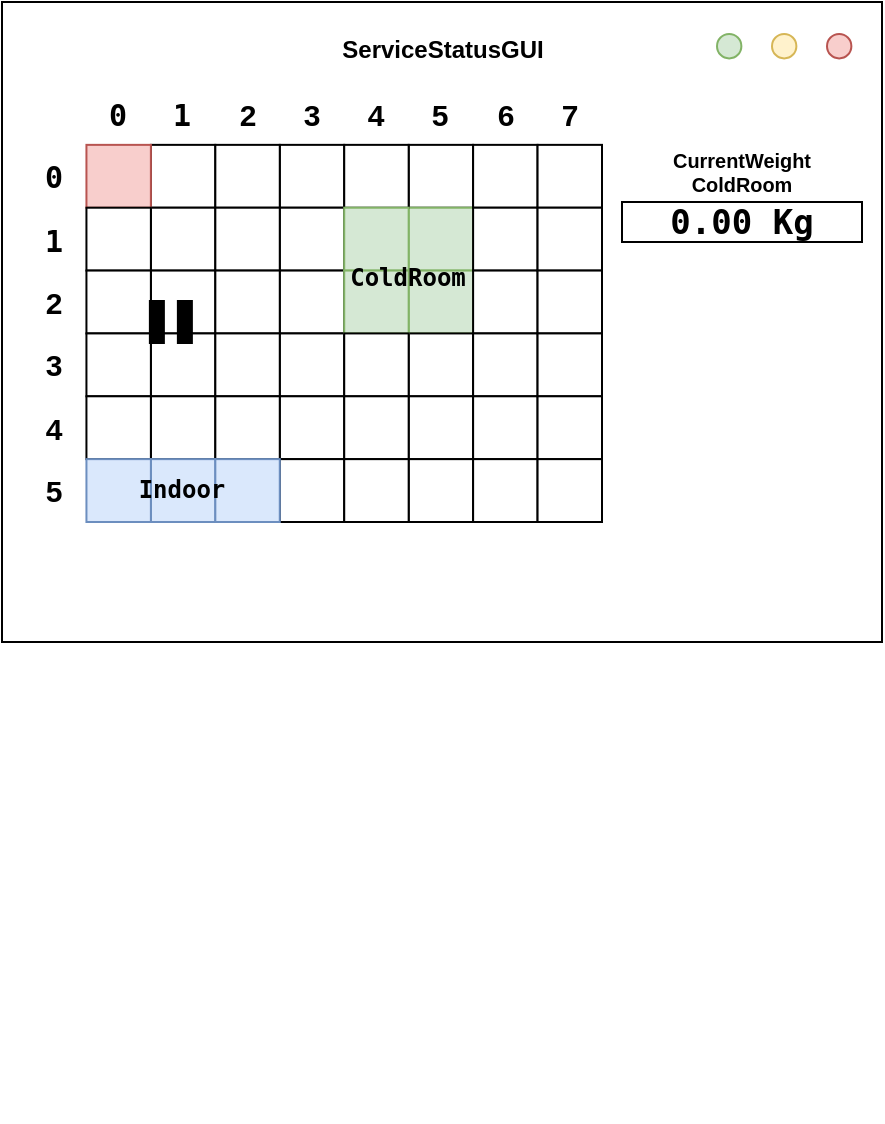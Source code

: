 <mxfile version="21.6.6" type="github">
  <diagram name="Page-1" id="6XQmfT3XDYgB7ZzmuBG9">
    <mxGraphModel dx="474" dy="733" grid="1" gridSize="10" guides="1" tooltips="1" connect="1" arrows="1" fold="1" page="1" pageScale="1" pageWidth="850" pageHeight="1100" math="0" shadow="0">
      <root>
        <mxCell id="0" />
        <mxCell id="1" parent="0" />
        <mxCell id="HQMvKsNXnOWG5N8dZky3-1" value="" style="group" vertex="1" connectable="0" parent="1">
          <mxGeometry x="40" y="290" width="440" height="560" as="geometry" />
        </mxCell>
        <mxCell id="HQMvKsNXnOWG5N8dZky3-2" value="" style="rounded=0;whiteSpace=wrap;html=1;" vertex="1" parent="HQMvKsNXnOWG5N8dZky3-1">
          <mxGeometry width="440" height="320" as="geometry" />
        </mxCell>
        <mxCell id="HQMvKsNXnOWG5N8dZky3-3" value="&lt;h4&gt;ServiceStatusGUI&lt;/h4&gt;" style="text;html=1;strokeColor=none;fillColor=none;align=center;verticalAlign=middle;whiteSpace=wrap;rounded=0;" vertex="1" parent="HQMvKsNXnOWG5N8dZky3-1">
          <mxGeometry x="178.75" width="82.5" height="48" as="geometry" />
        </mxCell>
        <mxCell id="HQMvKsNXnOWG5N8dZky3-4" value="" style="ellipse;whiteSpace=wrap;html=1;aspect=fixed;fillColor=#f8cecc;strokeColor=#b85450;" vertex="1" parent="HQMvKsNXnOWG5N8dZky3-1">
          <mxGeometry x="412.5" y="16" width="12.188" height="12.188" as="geometry" />
        </mxCell>
        <mxCell id="HQMvKsNXnOWG5N8dZky3-5" value="" style="ellipse;whiteSpace=wrap;html=1;aspect=fixed;fillColor=#fff2cc;strokeColor=#d6b656;" vertex="1" parent="HQMvKsNXnOWG5N8dZky3-1">
          <mxGeometry x="385" y="16" width="12.188" height="12.188" as="geometry" />
        </mxCell>
        <mxCell id="HQMvKsNXnOWG5N8dZky3-6" value="" style="ellipse;whiteSpace=wrap;html=1;aspect=fixed;fillColor=#d5e8d4;strokeColor=#82b366;" vertex="1" parent="HQMvKsNXnOWG5N8dZky3-1">
          <mxGeometry x="357.5" y="16" width="12.188" height="12.188" as="geometry" />
        </mxCell>
        <mxCell id="HQMvKsNXnOWG5N8dZky3-73" value="" style="group" vertex="1" connectable="0" parent="HQMvKsNXnOWG5N8dZky3-1">
          <mxGeometry x="10" y="40" width="420" height="520" as="geometry" />
        </mxCell>
        <mxCell id="HQMvKsNXnOWG5N8dZky3-74" value="" style="rounded=0;whiteSpace=wrap;html=1;container=0;" vertex="1" parent="HQMvKsNXnOWG5N8dZky3-73">
          <mxGeometry x="193.333" y="31.429" width="32.222" height="31.429" as="geometry" />
        </mxCell>
        <mxCell id="HQMvKsNXnOWG5N8dZky3-75" value="" style="rounded=0;whiteSpace=wrap;html=1;container=0;fillColor=#d5e8d4;strokeColor=#82b366;" vertex="1" parent="HQMvKsNXnOWG5N8dZky3-73">
          <mxGeometry x="193.333" y="62.857" width="32.222" height="31.429" as="geometry" />
        </mxCell>
        <mxCell id="HQMvKsNXnOWG5N8dZky3-76" value="" style="rounded=0;whiteSpace=wrap;html=1;container=0;fillColor=#d5e8d4;strokeColor=#82b366;" vertex="1" parent="HQMvKsNXnOWG5N8dZky3-73">
          <mxGeometry x="193.333" y="94.286" width="32.222" height="31.429" as="geometry" />
        </mxCell>
        <mxCell id="HQMvKsNXnOWG5N8dZky3-77" value="" style="rounded=0;whiteSpace=wrap;html=1;container=0;" vertex="1" parent="HQMvKsNXnOWG5N8dZky3-73">
          <mxGeometry x="193.333" y="125.714" width="32.222" height="31.429" as="geometry" />
        </mxCell>
        <mxCell id="HQMvKsNXnOWG5N8dZky3-78" value="" style="rounded=0;whiteSpace=wrap;html=1;container=0;" vertex="1" parent="HQMvKsNXnOWG5N8dZky3-73">
          <mxGeometry x="193.333" y="157.143" width="32.222" height="31.429" as="geometry" />
        </mxCell>
        <mxCell id="HQMvKsNXnOWG5N8dZky3-79" value="" style="rounded=0;whiteSpace=wrap;html=1;container=0;" vertex="1" parent="HQMvKsNXnOWG5N8dZky3-73">
          <mxGeometry x="225.556" y="31.429" width="32.222" height="31.429" as="geometry" />
        </mxCell>
        <mxCell id="HQMvKsNXnOWG5N8dZky3-80" value="" style="rounded=0;whiteSpace=wrap;html=1;container=0;" vertex="1" parent="HQMvKsNXnOWG5N8dZky3-73">
          <mxGeometry x="225.556" y="62.857" width="32.222" height="31.429" as="geometry" />
        </mxCell>
        <mxCell id="HQMvKsNXnOWG5N8dZky3-81" value="" style="rounded=0;whiteSpace=wrap;html=1;container=0;" vertex="1" parent="HQMvKsNXnOWG5N8dZky3-73">
          <mxGeometry x="225.556" y="94.286" width="32.222" height="31.429" as="geometry" />
        </mxCell>
        <mxCell id="HQMvKsNXnOWG5N8dZky3-82" value="" style="rounded=0;whiteSpace=wrap;html=1;container=0;" vertex="1" parent="HQMvKsNXnOWG5N8dZky3-73">
          <mxGeometry x="225.556" y="125.714" width="32.222" height="31.429" as="geometry" />
        </mxCell>
        <mxCell id="HQMvKsNXnOWG5N8dZky3-83" value="" style="rounded=0;whiteSpace=wrap;html=1;container=0;" vertex="1" parent="HQMvKsNXnOWG5N8dZky3-73">
          <mxGeometry x="225.556" y="157.143" width="32.222" height="31.429" as="geometry" />
        </mxCell>
        <mxCell id="HQMvKsNXnOWG5N8dZky3-84" value="" style="rounded=0;whiteSpace=wrap;html=1;container=0;" vertex="1" parent="HQMvKsNXnOWG5N8dZky3-73">
          <mxGeometry x="128.889" y="31.429" width="32.222" height="31.429" as="geometry" />
        </mxCell>
        <mxCell id="HQMvKsNXnOWG5N8dZky3-85" value="" style="rounded=0;whiteSpace=wrap;html=1;container=0;" vertex="1" parent="HQMvKsNXnOWG5N8dZky3-73">
          <mxGeometry x="128.889" y="62.857" width="32.222" height="31.429" as="geometry" />
        </mxCell>
        <mxCell id="HQMvKsNXnOWG5N8dZky3-86" value="" style="rounded=0;whiteSpace=wrap;html=1;container=0;" vertex="1" parent="HQMvKsNXnOWG5N8dZky3-73">
          <mxGeometry x="128.889" y="94.286" width="32.222" height="31.429" as="geometry" />
        </mxCell>
        <mxCell id="HQMvKsNXnOWG5N8dZky3-87" value="" style="rounded=0;whiteSpace=wrap;html=1;container=0;" vertex="1" parent="HQMvKsNXnOWG5N8dZky3-73">
          <mxGeometry x="128.889" y="125.714" width="32.222" height="31.429" as="geometry" />
        </mxCell>
        <mxCell id="HQMvKsNXnOWG5N8dZky3-88" value="" style="rounded=0;whiteSpace=wrap;html=1;container=0;" vertex="1" parent="HQMvKsNXnOWG5N8dZky3-73">
          <mxGeometry x="128.889" y="157.143" width="32.222" height="31.429" as="geometry" />
        </mxCell>
        <mxCell id="HQMvKsNXnOWG5N8dZky3-89" value="" style="rounded=0;whiteSpace=wrap;html=1;container=0;" vertex="1" parent="HQMvKsNXnOWG5N8dZky3-73">
          <mxGeometry x="161.111" y="31.429" width="32.222" height="31.429" as="geometry" />
        </mxCell>
        <mxCell id="HQMvKsNXnOWG5N8dZky3-90" value="" style="rounded=0;whiteSpace=wrap;html=1;container=0;fillColor=#d5e8d4;strokeColor=#82b366;" vertex="1" parent="HQMvKsNXnOWG5N8dZky3-73">
          <mxGeometry x="161.111" y="62.857" width="32.222" height="31.429" as="geometry" />
        </mxCell>
        <mxCell id="HQMvKsNXnOWG5N8dZky3-91" value="" style="rounded=0;whiteSpace=wrap;html=1;container=0;fillColor=#d5e8d4;strokeColor=#82b366;" vertex="1" parent="HQMvKsNXnOWG5N8dZky3-73">
          <mxGeometry x="161.111" y="94.286" width="32.222" height="31.429" as="geometry" />
        </mxCell>
        <mxCell id="HQMvKsNXnOWG5N8dZky3-92" value="" style="rounded=0;whiteSpace=wrap;html=1;container=0;" vertex="1" parent="HQMvKsNXnOWG5N8dZky3-73">
          <mxGeometry x="161.111" y="125.714" width="32.222" height="31.429" as="geometry" />
        </mxCell>
        <mxCell id="HQMvKsNXnOWG5N8dZky3-93" value="" style="rounded=0;whiteSpace=wrap;html=1;container=0;" vertex="1" parent="HQMvKsNXnOWG5N8dZky3-73">
          <mxGeometry x="161.111" y="157.143" width="32.222" height="31.429" as="geometry" />
        </mxCell>
        <mxCell id="HQMvKsNXnOWG5N8dZky3-94" value="" style="rounded=0;whiteSpace=wrap;html=1;container=0;" vertex="1" parent="HQMvKsNXnOWG5N8dZky3-73">
          <mxGeometry x="64.444" y="31.429" width="32.222" height="31.429" as="geometry" />
        </mxCell>
        <mxCell id="HQMvKsNXnOWG5N8dZky3-95" value="" style="rounded=0;whiteSpace=wrap;html=1;container=0;" vertex="1" parent="HQMvKsNXnOWG5N8dZky3-73">
          <mxGeometry x="64.444" y="62.857" width="32.222" height="31.429" as="geometry" />
        </mxCell>
        <mxCell id="HQMvKsNXnOWG5N8dZky3-96" value="" style="rounded=0;whiteSpace=wrap;html=1;container=0;" vertex="1" parent="HQMvKsNXnOWG5N8dZky3-73">
          <mxGeometry x="64.444" y="94.286" width="32.222" height="31.429" as="geometry" />
        </mxCell>
        <mxCell id="HQMvKsNXnOWG5N8dZky3-97" value="" style="rounded=0;whiteSpace=wrap;html=1;container=0;" vertex="1" parent="HQMvKsNXnOWG5N8dZky3-73">
          <mxGeometry x="64.444" y="125.714" width="32.222" height="31.429" as="geometry" />
        </mxCell>
        <mxCell id="HQMvKsNXnOWG5N8dZky3-98" value="" style="rounded=0;whiteSpace=wrap;html=1;container=0;" vertex="1" parent="HQMvKsNXnOWG5N8dZky3-73">
          <mxGeometry x="64.444" y="157.143" width="32.222" height="31.429" as="geometry" />
        </mxCell>
        <mxCell id="HQMvKsNXnOWG5N8dZky3-99" value="" style="rounded=0;whiteSpace=wrap;html=1;container=0;" vertex="1" parent="HQMvKsNXnOWG5N8dZky3-73">
          <mxGeometry x="96.667" y="31.429" width="32.222" height="31.429" as="geometry" />
        </mxCell>
        <mxCell id="HQMvKsNXnOWG5N8dZky3-100" value="" style="rounded=0;whiteSpace=wrap;html=1;container=0;" vertex="1" parent="HQMvKsNXnOWG5N8dZky3-73">
          <mxGeometry x="96.667" y="62.857" width="32.222" height="31.429" as="geometry" />
        </mxCell>
        <mxCell id="HQMvKsNXnOWG5N8dZky3-101" value="" style="rounded=0;whiteSpace=wrap;html=1;container=0;" vertex="1" parent="HQMvKsNXnOWG5N8dZky3-73">
          <mxGeometry x="96.667" y="94.286" width="32.222" height="31.429" as="geometry" />
        </mxCell>
        <mxCell id="HQMvKsNXnOWG5N8dZky3-102" value="" style="rounded=0;whiteSpace=wrap;html=1;container=0;" vertex="1" parent="HQMvKsNXnOWG5N8dZky3-73">
          <mxGeometry x="96.667" y="125.714" width="32.222" height="31.429" as="geometry" />
        </mxCell>
        <mxCell id="HQMvKsNXnOWG5N8dZky3-103" value="" style="rounded=0;whiteSpace=wrap;html=1;container=0;" vertex="1" parent="HQMvKsNXnOWG5N8dZky3-73">
          <mxGeometry x="96.667" y="157.143" width="32.222" height="31.429" as="geometry" />
        </mxCell>
        <mxCell id="HQMvKsNXnOWG5N8dZky3-104" value="" style="rounded=0;whiteSpace=wrap;html=1;container=0;fillColor=#f8cecc;strokeColor=#b85450;" vertex="1" parent="HQMvKsNXnOWG5N8dZky3-73">
          <mxGeometry x="32.222" y="31.429" width="32.222" height="31.429" as="geometry" />
        </mxCell>
        <mxCell id="HQMvKsNXnOWG5N8dZky3-105" value="" style="rounded=0;whiteSpace=wrap;html=1;container=0;" vertex="1" parent="HQMvKsNXnOWG5N8dZky3-73">
          <mxGeometry x="32.222" y="62.857" width="32.222" height="31.429" as="geometry" />
        </mxCell>
        <mxCell id="HQMvKsNXnOWG5N8dZky3-106" value="" style="rounded=0;whiteSpace=wrap;html=1;container=0;" vertex="1" parent="HQMvKsNXnOWG5N8dZky3-73">
          <mxGeometry x="32.222" y="94.286" width="32.222" height="31.429" as="geometry" />
        </mxCell>
        <mxCell id="HQMvKsNXnOWG5N8dZky3-107" value="" style="rounded=0;whiteSpace=wrap;html=1;container=0;" vertex="1" parent="HQMvKsNXnOWG5N8dZky3-73">
          <mxGeometry x="32.222" y="125.714" width="32.222" height="31.429" as="geometry" />
        </mxCell>
        <mxCell id="HQMvKsNXnOWG5N8dZky3-108" value="" style="rounded=0;whiteSpace=wrap;html=1;container=0;" vertex="1" parent="HQMvKsNXnOWG5N8dZky3-73">
          <mxGeometry x="32.222" y="157.143" width="32.222" height="31.429" as="geometry" />
        </mxCell>
        <mxCell id="HQMvKsNXnOWG5N8dZky3-109" value="&lt;pre&gt;&lt;b&gt;&lt;font style=&quot;font-size: 15px;&quot;&gt;1&lt;/font&gt;&lt;/b&gt;&lt;/pre&gt;" style="text;html=1;strokeColor=none;fillColor=none;align=center;verticalAlign=middle;whiteSpace=wrap;rounded=0;container=0;" vertex="1" parent="HQMvKsNXnOWG5N8dZky3-73">
          <mxGeometry x="64.444" width="32.222" height="31.429" as="geometry" />
        </mxCell>
        <mxCell id="HQMvKsNXnOWG5N8dZky3-110" value="&lt;b&gt;&lt;font style=&quot;font-size: 15px;&quot;&gt;2&lt;/font&gt;&lt;/b&gt;" style="text;html=1;strokeColor=none;fillColor=none;align=center;verticalAlign=middle;whiteSpace=wrap;rounded=0;container=0;" vertex="1" parent="HQMvKsNXnOWG5N8dZky3-73">
          <mxGeometry x="96.667" width="32.222" height="31.429" as="geometry" />
        </mxCell>
        <mxCell id="HQMvKsNXnOWG5N8dZky3-111" value="&lt;font size=&quot;1&quot;&gt;&lt;b style=&quot;font-size: 15px;&quot;&gt;3&lt;/b&gt;&lt;/font&gt;" style="text;html=1;strokeColor=none;fillColor=none;align=center;verticalAlign=middle;whiteSpace=wrap;rounded=0;container=0;" vertex="1" parent="HQMvKsNXnOWG5N8dZky3-73">
          <mxGeometry x="128.889" width="32.222" height="31.429" as="geometry" />
        </mxCell>
        <mxCell id="HQMvKsNXnOWG5N8dZky3-112" value="&lt;b style=&quot;font-size: 15px;&quot;&gt;4&lt;/b&gt;" style="text;html=1;strokeColor=none;fillColor=none;align=center;verticalAlign=middle;whiteSpace=wrap;rounded=0;container=0;" vertex="1" parent="HQMvKsNXnOWG5N8dZky3-73">
          <mxGeometry x="161.111" width="32.222" height="31.429" as="geometry" />
        </mxCell>
        <mxCell id="HQMvKsNXnOWG5N8dZky3-113" value="&lt;font size=&quot;1&quot;&gt;&lt;b style=&quot;font-size: 15px;&quot;&gt;5&lt;/b&gt;&lt;/font&gt;" style="text;html=1;strokeColor=none;fillColor=none;align=center;verticalAlign=middle;whiteSpace=wrap;rounded=0;container=0;" vertex="1" parent="HQMvKsNXnOWG5N8dZky3-73">
          <mxGeometry x="193.333" width="32.222" height="31.429" as="geometry" />
        </mxCell>
        <mxCell id="HQMvKsNXnOWG5N8dZky3-114" value="&lt;font size=&quot;1&quot;&gt;&lt;b style=&quot;font-size: 15px;&quot;&gt;6&lt;/b&gt;&lt;/font&gt;" style="text;html=1;strokeColor=none;fillColor=none;align=center;verticalAlign=middle;whiteSpace=wrap;rounded=0;container=0;" vertex="1" parent="HQMvKsNXnOWG5N8dZky3-73">
          <mxGeometry x="225.556" width="32.222" height="31.429" as="geometry" />
        </mxCell>
        <mxCell id="HQMvKsNXnOWG5N8dZky3-115" value="&lt;font size=&quot;1&quot;&gt;&lt;b style=&quot;font-size: 15px;&quot;&gt;7&lt;/b&gt;&lt;/font&gt;" style="text;html=1;strokeColor=none;fillColor=none;align=center;verticalAlign=middle;whiteSpace=wrap;rounded=0;container=0;" vertex="1" parent="HQMvKsNXnOWG5N8dZky3-73">
          <mxGeometry x="257.778" width="32.222" height="31.429" as="geometry" />
        </mxCell>
        <mxCell id="HQMvKsNXnOWG5N8dZky3-116" value="&lt;pre&gt;&lt;b&gt;&lt;font style=&quot;font-size: 15px;&quot;&gt;1&lt;/font&gt;&lt;/b&gt;&lt;/pre&gt;" style="text;html=1;strokeColor=none;fillColor=none;align=center;verticalAlign=middle;whiteSpace=wrap;rounded=0;container=0;" vertex="1" parent="HQMvKsNXnOWG5N8dZky3-73">
          <mxGeometry y="62.857" width="32.222" height="31.429" as="geometry" />
        </mxCell>
        <mxCell id="HQMvKsNXnOWG5N8dZky3-117" value="&lt;b&gt;&lt;font style=&quot;font-size: 15px;&quot;&gt;2&lt;/font&gt;&lt;/b&gt;" style="text;html=1;strokeColor=none;fillColor=none;align=center;verticalAlign=middle;whiteSpace=wrap;rounded=0;container=0;" vertex="1" parent="HQMvKsNXnOWG5N8dZky3-73">
          <mxGeometry y="94.286" width="32.222" height="31.429" as="geometry" />
        </mxCell>
        <mxCell id="HQMvKsNXnOWG5N8dZky3-118" value="&lt;font size=&quot;1&quot;&gt;&lt;b style=&quot;font-size: 15px;&quot;&gt;3&lt;/b&gt;&lt;/font&gt;" style="text;html=1;strokeColor=none;fillColor=none;align=center;verticalAlign=middle;whiteSpace=wrap;rounded=0;container=0;" vertex="1" parent="HQMvKsNXnOWG5N8dZky3-73">
          <mxGeometry y="125.714" width="32.222" height="31.429" as="geometry" />
        </mxCell>
        <mxCell id="HQMvKsNXnOWG5N8dZky3-119" value="&lt;b style=&quot;font-size: 15px;&quot;&gt;4&lt;/b&gt;" style="text;html=1;strokeColor=none;fillColor=none;align=center;verticalAlign=middle;whiteSpace=wrap;rounded=0;container=0;" vertex="1" parent="HQMvKsNXnOWG5N8dZky3-73">
          <mxGeometry y="157.143" width="32.222" height="31.429" as="geometry" />
        </mxCell>
        <mxCell id="HQMvKsNXnOWG5N8dZky3-120" value="&lt;font size=&quot;1&quot;&gt;&lt;b style=&quot;font-size: 15px;&quot;&gt;5&lt;/b&gt;&lt;/font&gt;" style="text;html=1;strokeColor=none;fillColor=none;align=center;verticalAlign=middle;whiteSpace=wrap;rounded=0;container=0;" vertex="1" parent="HQMvKsNXnOWG5N8dZky3-73">
          <mxGeometry y="188.571" width="32.222" height="31.429" as="geometry" />
        </mxCell>
        <mxCell id="HQMvKsNXnOWG5N8dZky3-121" value="" style="rounded=0;whiteSpace=wrap;html=1;container=0;" vertex="1" parent="HQMvKsNXnOWG5N8dZky3-73">
          <mxGeometry x="257.778" y="31.429" width="32.222" height="31.429" as="geometry" />
        </mxCell>
        <mxCell id="HQMvKsNXnOWG5N8dZky3-122" value="" style="rounded=0;whiteSpace=wrap;html=1;container=0;" vertex="1" parent="HQMvKsNXnOWG5N8dZky3-73">
          <mxGeometry x="257.778" y="62.857" width="32.222" height="31.429" as="geometry" />
        </mxCell>
        <mxCell id="HQMvKsNXnOWG5N8dZky3-123" value="" style="rounded=0;whiteSpace=wrap;html=1;container=0;" vertex="1" parent="HQMvKsNXnOWG5N8dZky3-73">
          <mxGeometry x="257.778" y="94.286" width="32.222" height="31.429" as="geometry" />
        </mxCell>
        <mxCell id="HQMvKsNXnOWG5N8dZky3-124" value="" style="rounded=0;whiteSpace=wrap;html=1;container=0;" vertex="1" parent="HQMvKsNXnOWG5N8dZky3-73">
          <mxGeometry x="257.778" y="125.714" width="32.222" height="31.429" as="geometry" />
        </mxCell>
        <mxCell id="HQMvKsNXnOWG5N8dZky3-125" value="" style="rounded=0;whiteSpace=wrap;html=1;container=0;" vertex="1" parent="HQMvKsNXnOWG5N8dZky3-73">
          <mxGeometry x="257.778" y="157.143" width="32.222" height="31.429" as="geometry" />
        </mxCell>
        <mxCell id="HQMvKsNXnOWG5N8dZky3-126" value="" style="rounded=0;whiteSpace=wrap;html=1;container=0;" vertex="1" parent="HQMvKsNXnOWG5N8dZky3-73">
          <mxGeometry x="193.333" y="188.571" width="32.222" height="31.429" as="geometry" />
        </mxCell>
        <mxCell id="HQMvKsNXnOWG5N8dZky3-127" value="" style="rounded=0;whiteSpace=wrap;html=1;container=0;" vertex="1" parent="HQMvKsNXnOWG5N8dZky3-73">
          <mxGeometry x="225.556" y="188.571" width="32.222" height="31.429" as="geometry" />
        </mxCell>
        <mxCell id="HQMvKsNXnOWG5N8dZky3-128" value="" style="rounded=0;whiteSpace=wrap;html=1;container=0;" vertex="1" parent="HQMvKsNXnOWG5N8dZky3-73">
          <mxGeometry x="128.889" y="188.571" width="32.222" height="31.429" as="geometry" />
        </mxCell>
        <mxCell id="HQMvKsNXnOWG5N8dZky3-129" value="" style="rounded=0;whiteSpace=wrap;html=1;container=0;" vertex="1" parent="HQMvKsNXnOWG5N8dZky3-73">
          <mxGeometry x="161.111" y="188.571" width="32.222" height="31.429" as="geometry" />
        </mxCell>
        <mxCell id="HQMvKsNXnOWG5N8dZky3-130" value="" style="rounded=0;whiteSpace=wrap;html=1;container=0;fillColor=#dae8fc;strokeColor=#6c8ebf;" vertex="1" parent="HQMvKsNXnOWG5N8dZky3-73">
          <mxGeometry x="64.444" y="188.571" width="32.222" height="31.429" as="geometry" />
        </mxCell>
        <mxCell id="HQMvKsNXnOWG5N8dZky3-131" value="" style="rounded=0;whiteSpace=wrap;html=1;container=0;fillColor=#dae8fc;strokeColor=#6c8ebf;" vertex="1" parent="HQMvKsNXnOWG5N8dZky3-73">
          <mxGeometry x="96.667" y="188.571" width="32.222" height="31.429" as="geometry" />
        </mxCell>
        <mxCell id="HQMvKsNXnOWG5N8dZky3-132" value="" style="rounded=0;whiteSpace=wrap;html=1;container=0;fillColor=#dae8fc;strokeColor=#6c8ebf;" vertex="1" parent="HQMvKsNXnOWG5N8dZky3-73">
          <mxGeometry x="32.222" y="188.571" width="32.222" height="31.429" as="geometry" />
        </mxCell>
        <mxCell id="HQMvKsNXnOWG5N8dZky3-133" value="" style="rounded=0;whiteSpace=wrap;html=1;container=0;" vertex="1" parent="HQMvKsNXnOWG5N8dZky3-73">
          <mxGeometry x="257.778" y="188.571" width="32.222" height="31.429" as="geometry" />
        </mxCell>
        <mxCell id="HQMvKsNXnOWG5N8dZky3-134" value="&lt;pre&gt;&lt;b&gt;&lt;font style=&quot;font-size: 15px;&quot;&gt;0&lt;/font&gt;&lt;/b&gt;&lt;/pre&gt;" style="text;html=1;strokeColor=none;fillColor=none;align=center;verticalAlign=middle;whiteSpace=wrap;rounded=0;container=0;" vertex="1" parent="HQMvKsNXnOWG5N8dZky3-73">
          <mxGeometry x="32.222" width="32.222" height="31.429" as="geometry" />
        </mxCell>
        <mxCell id="HQMvKsNXnOWG5N8dZky3-135" value="&lt;pre&gt;&lt;b&gt;&lt;font style=&quot;font-size: 15px;&quot;&gt;0&lt;/font&gt;&lt;/b&gt;&lt;/pre&gt;" style="text;html=1;strokeColor=none;fillColor=none;align=center;verticalAlign=middle;whiteSpace=wrap;rounded=0;container=0;" vertex="1" parent="HQMvKsNXnOWG5N8dZky3-73">
          <mxGeometry y="31.429" width="32.222" height="31.429" as="geometry" />
        </mxCell>
        <mxCell id="HQMvKsNXnOWG5N8dZky3-136" value="&lt;pre&gt;&lt;b&gt;ColdRoom&lt;/b&gt;&lt;/pre&gt;" style="text;html=1;strokeColor=none;fillColor=none;align=center;verticalAlign=middle;whiteSpace=wrap;rounded=0;" vertex="1" parent="HQMvKsNXnOWG5N8dZky3-73">
          <mxGeometry x="169.167" y="86.429" width="48.333" height="23.571" as="geometry" />
        </mxCell>
        <mxCell id="HQMvKsNXnOWG5N8dZky3-137" value="&lt;pre&gt;&lt;b&gt;Indoor&lt;/b&gt;&lt;/pre&gt;" style="text;html=1;strokeColor=none;fillColor=none;align=center;verticalAlign=middle;whiteSpace=wrap;rounded=0;" vertex="1" parent="HQMvKsNXnOWG5N8dZky3-73">
          <mxGeometry x="56.389" y="192.5" width="48.333" height="23.571" as="geometry" />
        </mxCell>
        <mxCell id="HQMvKsNXnOWG5N8dZky3-143" value="" style="shape=image;html=1;verticalAlign=top;verticalLabelPosition=bottom;labelBackgroundColor=#ffffff;imageAspect=0;aspect=fixed;image=https://cdn1.iconfinder.com/data/icons/unicons-line-vol-5/24/robot-128.png" vertex="1" parent="HQMvKsNXnOWG5N8dZky3-73">
          <mxGeometry x="34.44" y="125.71" width="30" height="30" as="geometry" />
        </mxCell>
        <mxCell id="HQMvKsNXnOWG5N8dZky3-144" value="" style="html=1;verticalLabelPosition=bottom;align=center;labelBackgroundColor=#ffffff;verticalAlign=top;strokeWidth=2;strokeColor=#000000;shadow=0;dashed=0;shape=mxgraph.ios7.icons.pause;pointerEvents=1;fillColor=#000000;" vertex="1" parent="HQMvKsNXnOWG5N8dZky3-73">
          <mxGeometry x="64.44" y="110" width="20" height="20" as="geometry" />
        </mxCell>
        <mxCell id="HQMvKsNXnOWG5N8dZky3-147" value="&lt;pre&gt;&lt;b&gt;&lt;font style=&quot;font-size: 17px;&quot;&gt;0.00 Kg&lt;/font&gt;&lt;/b&gt;&lt;/pre&gt;" style="rounded=0;whiteSpace=wrap;html=1;" vertex="1" parent="HQMvKsNXnOWG5N8dZky3-1">
          <mxGeometry x="310" y="100" width="120" height="20" as="geometry" />
        </mxCell>
        <mxCell id="HQMvKsNXnOWG5N8dZky3-148" value="&lt;div align=&quot;center&quot;&gt;&lt;h5&gt;CurrentWeight ColdRoom&lt;/h5&gt;&lt;/div&gt;" style="text;html=1;strokeColor=none;fillColor=none;align=center;verticalAlign=middle;whiteSpace=wrap;rounded=0;" vertex="1" parent="HQMvKsNXnOWG5N8dZky3-1">
          <mxGeometry x="330" y="70" width="80" height="30" as="geometry" />
        </mxCell>
      </root>
    </mxGraphModel>
  </diagram>
</mxfile>
